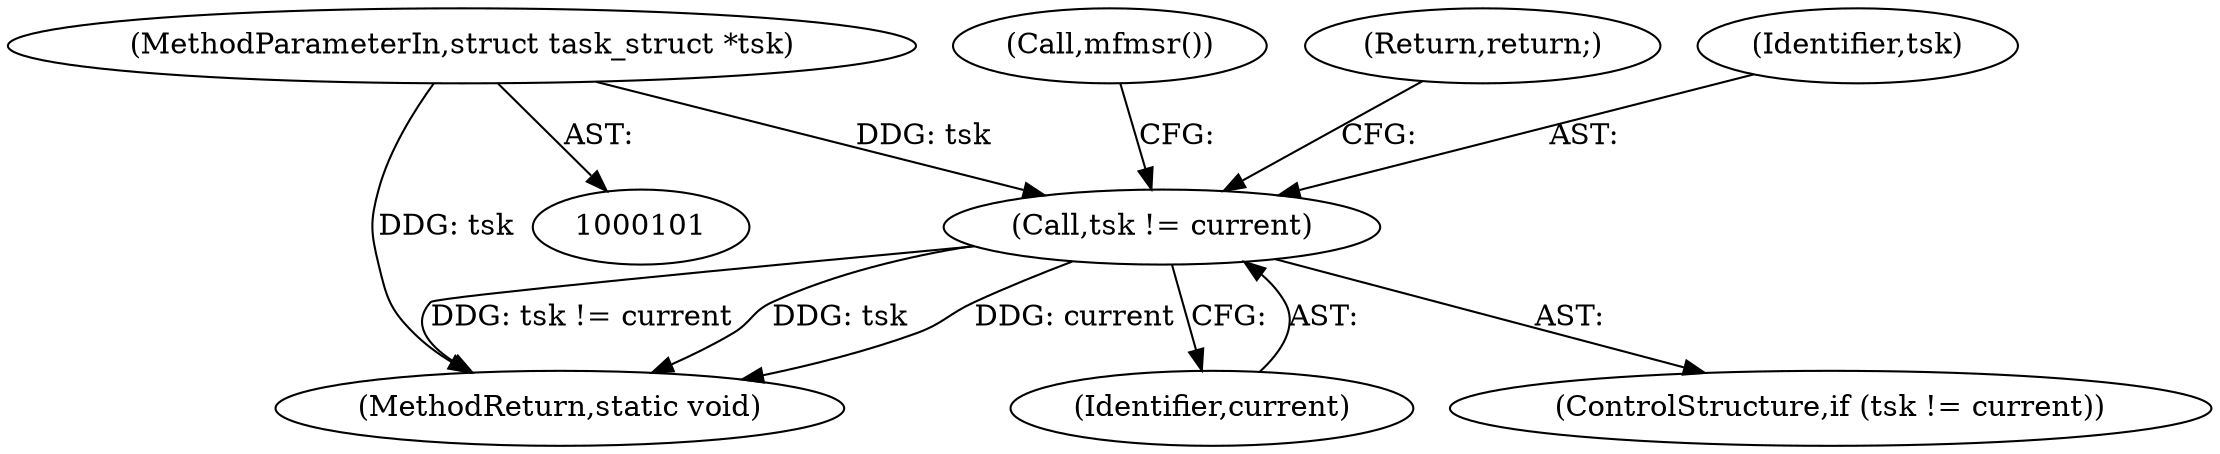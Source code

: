 digraph "1_linux_c1fa0768a8713b135848f78fd43ffc208d8ded70@pointer" {
"1000102" [label="(MethodParameterIn,struct task_struct *tsk)"];
"1000105" [label="(Call,tsk != current)"];
"1000105" [label="(Call,tsk != current)"];
"1000123" [label="(MethodReturn,static void)"];
"1000111" [label="(Call,mfmsr())"];
"1000108" [label="(Return,return;)"];
"1000107" [label="(Identifier,current)"];
"1000104" [label="(ControlStructure,if (tsk != current))"];
"1000102" [label="(MethodParameterIn,struct task_struct *tsk)"];
"1000106" [label="(Identifier,tsk)"];
"1000102" -> "1000101"  [label="AST: "];
"1000102" -> "1000123"  [label="DDG: tsk"];
"1000102" -> "1000105"  [label="DDG: tsk"];
"1000105" -> "1000104"  [label="AST: "];
"1000105" -> "1000107"  [label="CFG: "];
"1000106" -> "1000105"  [label="AST: "];
"1000107" -> "1000105"  [label="AST: "];
"1000108" -> "1000105"  [label="CFG: "];
"1000111" -> "1000105"  [label="CFG: "];
"1000105" -> "1000123"  [label="DDG: current"];
"1000105" -> "1000123"  [label="DDG: tsk != current"];
"1000105" -> "1000123"  [label="DDG: tsk"];
}

